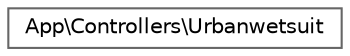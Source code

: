 digraph "Graphical Class Hierarchy"
{
 // LATEX_PDF_SIZE
  bgcolor="transparent";
  edge [fontname=Helvetica,fontsize=10,labelfontname=Helvetica,labelfontsize=10];
  node [fontname=Helvetica,fontsize=10,shape=box,height=0.2,width=0.4];
  rankdir="LR";
  Node0 [id="Node000000",label="App\\Controllers\\Urbanwetsuit",height=0.2,width=0.4,color="grey40", fillcolor="white", style="filled",URL="$classApp_1_1Controllers_1_1Urbanwetsuit.html",tooltip=" "];
}
